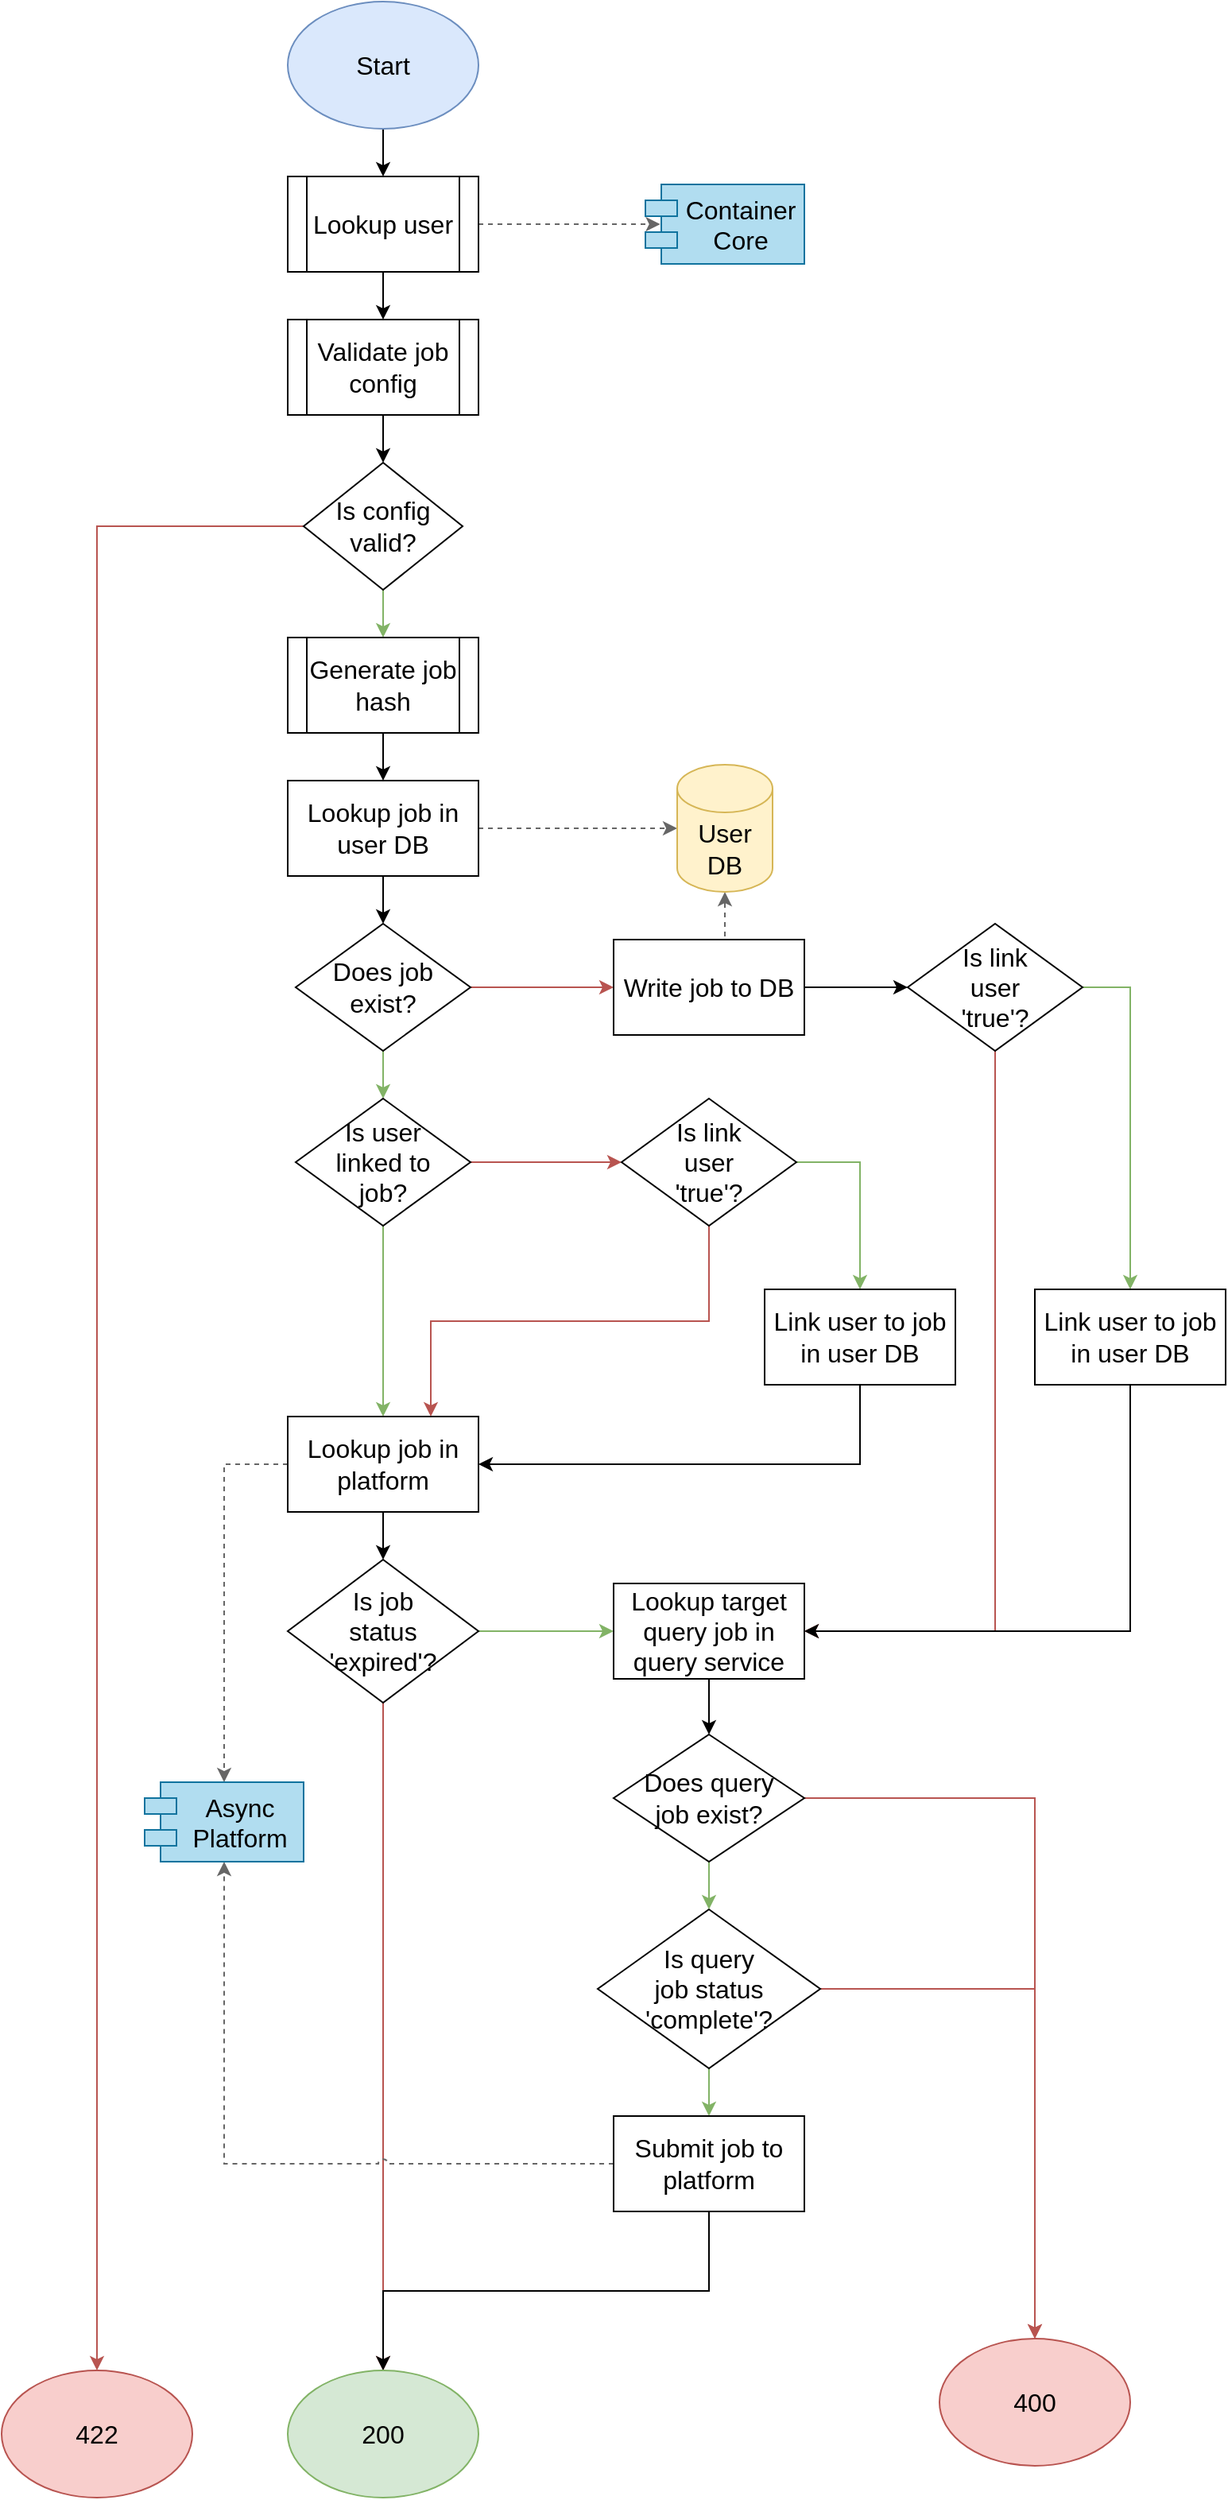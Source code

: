 <mxfile version="20.6.0" type="device"><diagram id="5RwasErXft16jv6psBf8" name="Page-1"><mxGraphModel dx="2785" dy="1489" grid="1" gridSize="10" guides="1" tooltips="1" connect="1" arrows="1" fold="1" page="1" pageScale="1" pageWidth="850" pageHeight="1100" math="0" shadow="0"><root><mxCell id="0"/><mxCell id="1" parent="0"/><mxCell id="Hy89y3pQNmt0aOGYa4yp-21" style="edgeStyle=orthogonalEdgeStyle;rounded=0;jumpStyle=arc;orthogonalLoop=1;jettySize=auto;html=1;exitX=0.5;exitY=1;exitDx=0;exitDy=0;entryX=0.5;entryY=0;entryDx=0;entryDy=0;strokeColor=#000000;fontSize=16;" edge="1" parent="1" source="Hy89y3pQNmt0aOGYa4yp-1" target="Hy89y3pQNmt0aOGYa4yp-2"><mxGeometry relative="1" as="geometry"/></mxCell><mxCell id="Hy89y3pQNmt0aOGYa4yp-1" value="Start" style="ellipse;whiteSpace=wrap;html=1;fontSize=16;fillColor=#dae8fc;strokeColor=#6c8ebf;" vertex="1" parent="1"><mxGeometry x="180" width="120" height="80" as="geometry"/></mxCell><mxCell id="Hy89y3pQNmt0aOGYa4yp-22" style="edgeStyle=orthogonalEdgeStyle;rounded=0;jumpStyle=arc;orthogonalLoop=1;jettySize=auto;html=1;exitX=0.5;exitY=1;exitDx=0;exitDy=0;entryX=0.5;entryY=0;entryDx=0;entryDy=0;strokeColor=#000000;fontSize=16;" edge="1" parent="1" source="Hy89y3pQNmt0aOGYa4yp-2" target="Hy89y3pQNmt0aOGYa4yp-3"><mxGeometry relative="1" as="geometry"/></mxCell><mxCell id="Hy89y3pQNmt0aOGYa4yp-65" style="edgeStyle=orthogonalEdgeStyle;rounded=0;jumpStyle=arc;orthogonalLoop=1;jettySize=auto;html=1;exitX=1;exitY=0.5;exitDx=0;exitDy=0;entryX=0.093;entryY=0.5;entryDx=0;entryDy=0;entryPerimeter=0;strokeColor=#666666;fontSize=16;dashed=1;" edge="1" parent="1" source="Hy89y3pQNmt0aOGYa4yp-2" target="Hy89y3pQNmt0aOGYa4yp-48"><mxGeometry relative="1" as="geometry"/></mxCell><mxCell id="Hy89y3pQNmt0aOGYa4yp-2" value="Lookup user" style="shape=process;whiteSpace=wrap;html=1;backgroundOutline=1;fontSize=16;" vertex="1" parent="1"><mxGeometry x="180" y="110" width="120" height="60" as="geometry"/></mxCell><mxCell id="Hy89y3pQNmt0aOGYa4yp-23" style="edgeStyle=orthogonalEdgeStyle;rounded=0;jumpStyle=arc;orthogonalLoop=1;jettySize=auto;html=1;exitX=0.5;exitY=1;exitDx=0;exitDy=0;entryX=0.5;entryY=0;entryDx=0;entryDy=0;strokeColor=#000000;fontSize=16;" edge="1" parent="1" source="Hy89y3pQNmt0aOGYa4yp-3" target="Hy89y3pQNmt0aOGYa4yp-4"><mxGeometry relative="1" as="geometry"/></mxCell><mxCell id="Hy89y3pQNmt0aOGYa4yp-3" value="Validate job config" style="shape=process;whiteSpace=wrap;html=1;backgroundOutline=1;fontSize=16;" vertex="1" parent="1"><mxGeometry x="180" y="200" width="120" height="60" as="geometry"/></mxCell><mxCell id="Hy89y3pQNmt0aOGYa4yp-25" style="edgeStyle=orthogonalEdgeStyle;rounded=0;jumpStyle=arc;orthogonalLoop=1;jettySize=auto;html=1;exitX=0.5;exitY=1;exitDx=0;exitDy=0;entryX=0.5;entryY=0;entryDx=0;entryDy=0;strokeColor=#82b366;fontSize=16;fillColor=#d5e8d4;" edge="1" parent="1" source="Hy89y3pQNmt0aOGYa4yp-4" target="Hy89y3pQNmt0aOGYa4yp-7"><mxGeometry relative="1" as="geometry"/></mxCell><mxCell id="Hy89y3pQNmt0aOGYa4yp-26" style="edgeStyle=orthogonalEdgeStyle;rounded=0;jumpStyle=arc;orthogonalLoop=1;jettySize=auto;html=1;exitX=0;exitY=0.5;exitDx=0;exitDy=0;entryX=0.5;entryY=0;entryDx=0;entryDy=0;strokeColor=#b85450;fontSize=16;fillColor=#f8cecc;" edge="1" parent="1" source="Hy89y3pQNmt0aOGYa4yp-4" target="Hy89y3pQNmt0aOGYa4yp-24"><mxGeometry relative="1" as="geometry"/></mxCell><mxCell id="Hy89y3pQNmt0aOGYa4yp-4" value="Is config valid?" style="rhombus;whiteSpace=wrap;html=1;fontSize=16;" vertex="1" parent="1"><mxGeometry x="190" y="290" width="100" height="80" as="geometry"/></mxCell><mxCell id="Hy89y3pQNmt0aOGYa4yp-53" style="edgeStyle=orthogonalEdgeStyle;rounded=0;jumpStyle=arc;orthogonalLoop=1;jettySize=auto;html=1;exitX=0.5;exitY=1;exitDx=0;exitDy=0;entryX=0.5;entryY=0;entryDx=0;entryDy=0;strokeColor=#000000;fontSize=16;" edge="1" parent="1" source="Hy89y3pQNmt0aOGYa4yp-5" target="Hy89y3pQNmt0aOGYa4yp-45"><mxGeometry relative="1" as="geometry"/></mxCell><mxCell id="Hy89y3pQNmt0aOGYa4yp-5" value="Lookup target query job in query service" style="rounded=0;whiteSpace=wrap;html=1;fontSize=16;" vertex="1" parent="1"><mxGeometry x="385" y="995" width="120" height="60" as="geometry"/></mxCell><mxCell id="Hy89y3pQNmt0aOGYa4yp-58" style="edgeStyle=orthogonalEdgeStyle;rounded=0;jumpStyle=arc;orthogonalLoop=1;jettySize=auto;html=1;exitX=1;exitY=0.5;exitDx=0;exitDy=0;entryX=0.5;entryY=0;entryDx=0;entryDy=0;strokeColor=#b85450;fontSize=16;fillColor=#f8cecc;" edge="1" parent="1" source="Hy89y3pQNmt0aOGYa4yp-6" target="Hy89y3pQNmt0aOGYa4yp-46"><mxGeometry relative="1" as="geometry"/></mxCell><mxCell id="Hy89y3pQNmt0aOGYa4yp-59" style="edgeStyle=orthogonalEdgeStyle;rounded=0;jumpStyle=arc;orthogonalLoop=1;jettySize=auto;html=1;exitX=0.5;exitY=1;exitDx=0;exitDy=0;entryX=0.5;entryY=0;entryDx=0;entryDy=0;strokeColor=#82b366;fontSize=16;fillColor=#d5e8d4;" edge="1" parent="1" source="Hy89y3pQNmt0aOGYa4yp-6" target="Hy89y3pQNmt0aOGYa4yp-17"><mxGeometry relative="1" as="geometry"/></mxCell><mxCell id="Hy89y3pQNmt0aOGYa4yp-6" value="Is query&lt;br&gt;job status 'complete'?" style="rhombus;whiteSpace=wrap;html=1;fontSize=16;" vertex="1" parent="1"><mxGeometry x="375" y="1200" width="140" height="100" as="geometry"/></mxCell><mxCell id="Hy89y3pQNmt0aOGYa4yp-27" style="edgeStyle=orthogonalEdgeStyle;rounded=0;jumpStyle=arc;orthogonalLoop=1;jettySize=auto;html=1;exitX=0.5;exitY=1;exitDx=0;exitDy=0;entryX=0.5;entryY=0;entryDx=0;entryDy=0;strokeColor=#000000;fontSize=16;" edge="1" parent="1" source="Hy89y3pQNmt0aOGYa4yp-7" target="Hy89y3pQNmt0aOGYa4yp-9"><mxGeometry relative="1" as="geometry"/></mxCell><mxCell id="Hy89y3pQNmt0aOGYa4yp-7" value="Generate job hash" style="shape=process;whiteSpace=wrap;html=1;backgroundOutline=1;fontSize=16;" vertex="1" parent="1"><mxGeometry x="180" y="400" width="120" height="60" as="geometry"/></mxCell><mxCell id="Hy89y3pQNmt0aOGYa4yp-28" style="edgeStyle=orthogonalEdgeStyle;rounded=0;jumpStyle=arc;orthogonalLoop=1;jettySize=auto;html=1;exitX=0.5;exitY=1;exitDx=0;exitDy=0;entryX=0.5;entryY=0;entryDx=0;entryDy=0;strokeColor=#000000;fontSize=16;" edge="1" parent="1" source="Hy89y3pQNmt0aOGYa4yp-9" target="Hy89y3pQNmt0aOGYa4yp-10"><mxGeometry relative="1" as="geometry"/></mxCell><mxCell id="Hy89y3pQNmt0aOGYa4yp-61" style="edgeStyle=orthogonalEdgeStyle;rounded=0;jumpStyle=arc;orthogonalLoop=1;jettySize=auto;html=1;exitX=1;exitY=0.5;exitDx=0;exitDy=0;entryX=0;entryY=0.5;entryDx=0;entryDy=0;entryPerimeter=0;strokeColor=#666666;fontSize=16;dashed=1;" edge="1" parent="1" source="Hy89y3pQNmt0aOGYa4yp-9" target="Hy89y3pQNmt0aOGYa4yp-49"><mxGeometry relative="1" as="geometry"/></mxCell><mxCell id="Hy89y3pQNmt0aOGYa4yp-9" value="Lookup job in user DB" style="rounded=0;whiteSpace=wrap;html=1;fontSize=16;" vertex="1" parent="1"><mxGeometry x="180" y="490" width="120" height="60" as="geometry"/></mxCell><mxCell id="Hy89y3pQNmt0aOGYa4yp-29" style="edgeStyle=orthogonalEdgeStyle;rounded=0;jumpStyle=arc;orthogonalLoop=1;jettySize=auto;html=1;exitX=0.5;exitY=1;exitDx=0;exitDy=0;entryX=0.5;entryY=0;entryDx=0;entryDy=0;strokeColor=#82b366;fontSize=16;fillColor=#d5e8d4;" edge="1" parent="1" source="Hy89y3pQNmt0aOGYa4yp-10" target="Hy89y3pQNmt0aOGYa4yp-11"><mxGeometry relative="1" as="geometry"/></mxCell><mxCell id="Hy89y3pQNmt0aOGYa4yp-30" style="edgeStyle=orthogonalEdgeStyle;rounded=0;jumpStyle=arc;orthogonalLoop=1;jettySize=auto;html=1;exitX=1;exitY=0.5;exitDx=0;exitDy=0;strokeColor=#b85450;fontSize=16;fillColor=#f8cecc;" edge="1" parent="1" source="Hy89y3pQNmt0aOGYa4yp-10" target="Hy89y3pQNmt0aOGYa4yp-20"><mxGeometry relative="1" as="geometry"/></mxCell><mxCell id="Hy89y3pQNmt0aOGYa4yp-10" value="Does job exist?" style="rhombus;whiteSpace=wrap;html=1;fontSize=16;" vertex="1" parent="1"><mxGeometry x="185" y="580" width="110" height="80" as="geometry"/></mxCell><mxCell id="Hy89y3pQNmt0aOGYa4yp-31" style="edgeStyle=orthogonalEdgeStyle;rounded=0;jumpStyle=arc;orthogonalLoop=1;jettySize=auto;html=1;exitX=1;exitY=0.5;exitDx=0;exitDy=0;entryX=0;entryY=0.5;entryDx=0;entryDy=0;strokeColor=#b85450;fontSize=16;fillColor=#f8cecc;" edge="1" parent="1" source="Hy89y3pQNmt0aOGYa4yp-11" target="Hy89y3pQNmt0aOGYa4yp-18"><mxGeometry relative="1" as="geometry"/></mxCell><mxCell id="Hy89y3pQNmt0aOGYa4yp-32" style="edgeStyle=orthogonalEdgeStyle;rounded=0;jumpStyle=arc;orthogonalLoop=1;jettySize=auto;html=1;exitX=0.5;exitY=1;exitDx=0;exitDy=0;strokeColor=#82b366;fontSize=16;fillColor=#d5e8d4;" edge="1" parent="1" source="Hy89y3pQNmt0aOGYa4yp-11" target="Hy89y3pQNmt0aOGYa4yp-14"><mxGeometry relative="1" as="geometry"/></mxCell><mxCell id="Hy89y3pQNmt0aOGYa4yp-11" value="Is user&lt;br&gt;linked to&lt;br&gt;job?" style="rhombus;whiteSpace=wrap;html=1;fontSize=16;" vertex="1" parent="1"><mxGeometry x="185" y="690" width="110" height="80" as="geometry"/></mxCell><mxCell id="Hy89y3pQNmt0aOGYa4yp-37" style="edgeStyle=orthogonalEdgeStyle;rounded=0;jumpStyle=arc;orthogonalLoop=1;jettySize=auto;html=1;exitX=0.5;exitY=1;exitDx=0;exitDy=0;entryX=0.5;entryY=0;entryDx=0;entryDy=0;strokeColor=#000000;fontSize=16;" edge="1" parent="1" source="Hy89y3pQNmt0aOGYa4yp-14" target="Hy89y3pQNmt0aOGYa4yp-15"><mxGeometry relative="1" as="geometry"/></mxCell><mxCell id="Hy89y3pQNmt0aOGYa4yp-63" style="edgeStyle=orthogonalEdgeStyle;rounded=0;jumpStyle=arc;orthogonalLoop=1;jettySize=auto;html=1;exitX=0;exitY=0.5;exitDx=0;exitDy=0;strokeColor=#666666;fontSize=16;dashed=1;" edge="1" parent="1" source="Hy89y3pQNmt0aOGYa4yp-14" target="Hy89y3pQNmt0aOGYa4yp-50"><mxGeometry relative="1" as="geometry"/></mxCell><mxCell id="Hy89y3pQNmt0aOGYa4yp-14" value="Lookup job in platform" style="rounded=0;whiteSpace=wrap;html=1;fontSize=16;" vertex="1" parent="1"><mxGeometry x="180" y="890" width="120" height="60" as="geometry"/></mxCell><mxCell id="Hy89y3pQNmt0aOGYa4yp-43" style="edgeStyle=orthogonalEdgeStyle;rounded=0;jumpStyle=arc;orthogonalLoop=1;jettySize=auto;html=1;exitX=1;exitY=0.5;exitDx=0;exitDy=0;entryX=0;entryY=0.5;entryDx=0;entryDy=0;strokeColor=#82b366;fontSize=16;fillColor=#d5e8d4;" edge="1" parent="1" source="Hy89y3pQNmt0aOGYa4yp-15" target="Hy89y3pQNmt0aOGYa4yp-5"><mxGeometry relative="1" as="geometry"/></mxCell><mxCell id="Hy89y3pQNmt0aOGYa4yp-51" style="edgeStyle=orthogonalEdgeStyle;rounded=0;jumpStyle=arc;orthogonalLoop=1;jettySize=auto;html=1;entryX=0.5;entryY=0;entryDx=0;entryDy=0;strokeColor=#b85450;fontSize=16;fillColor=#f8cecc;" edge="1" parent="1" source="Hy89y3pQNmt0aOGYa4yp-15" target="Hy89y3pQNmt0aOGYa4yp-47"><mxGeometry relative="1" as="geometry"/></mxCell><mxCell id="Hy89y3pQNmt0aOGYa4yp-15" value="Is job&lt;br&gt;status&lt;br&gt;'expired'?" style="rhombus;whiteSpace=wrap;html=1;fontSize=16;" vertex="1" parent="1"><mxGeometry x="180" y="980" width="120" height="90" as="geometry"/></mxCell><mxCell id="Hy89y3pQNmt0aOGYa4yp-60" style="edgeStyle=orthogonalEdgeStyle;rounded=0;jumpStyle=arc;orthogonalLoop=1;jettySize=auto;html=1;exitX=0.5;exitY=1;exitDx=0;exitDy=0;entryX=0.5;entryY=0;entryDx=0;entryDy=0;strokeColor=#000000;fontSize=16;" edge="1" parent="1" source="Hy89y3pQNmt0aOGYa4yp-17" target="Hy89y3pQNmt0aOGYa4yp-47"><mxGeometry relative="1" as="geometry"/></mxCell><mxCell id="Hy89y3pQNmt0aOGYa4yp-64" style="edgeStyle=orthogonalEdgeStyle;rounded=0;jumpStyle=arc;orthogonalLoop=1;jettySize=auto;html=1;exitX=0;exitY=0.5;exitDx=0;exitDy=0;strokeColor=#666666;fontSize=16;dashed=1;" edge="1" parent="1" source="Hy89y3pQNmt0aOGYa4yp-17" target="Hy89y3pQNmt0aOGYa4yp-50"><mxGeometry relative="1" as="geometry"/></mxCell><mxCell id="Hy89y3pQNmt0aOGYa4yp-17" value="Submit job to platform" style="rounded=0;whiteSpace=wrap;html=1;fontSize=16;" vertex="1" parent="1"><mxGeometry x="385" y="1330" width="120" height="60" as="geometry"/></mxCell><mxCell id="Hy89y3pQNmt0aOGYa4yp-33" style="edgeStyle=orthogonalEdgeStyle;rounded=0;jumpStyle=arc;orthogonalLoop=1;jettySize=auto;html=1;exitX=1;exitY=0.5;exitDx=0;exitDy=0;entryX=0.5;entryY=0;entryDx=0;entryDy=0;strokeColor=#82b366;fontSize=16;fillColor=#d5e8d4;" edge="1" parent="1" source="Hy89y3pQNmt0aOGYa4yp-18" target="Hy89y3pQNmt0aOGYa4yp-19"><mxGeometry relative="1" as="geometry"/></mxCell><mxCell id="Hy89y3pQNmt0aOGYa4yp-35" style="edgeStyle=orthogonalEdgeStyle;rounded=0;jumpStyle=arc;orthogonalLoop=1;jettySize=auto;html=1;exitX=0.5;exitY=1;exitDx=0;exitDy=0;entryX=0.75;entryY=0;entryDx=0;entryDy=0;strokeColor=#b85450;fontSize=16;fillColor=#f8cecc;" edge="1" parent="1" source="Hy89y3pQNmt0aOGYa4yp-18" target="Hy89y3pQNmt0aOGYa4yp-14"><mxGeometry relative="1" as="geometry"/></mxCell><mxCell id="Hy89y3pQNmt0aOGYa4yp-18" value="Is link&lt;br&gt;user&lt;br&gt;'true'?" style="rhombus;whiteSpace=wrap;html=1;fontSize=16;" vertex="1" parent="1"><mxGeometry x="390" y="690" width="110" height="80" as="geometry"/></mxCell><mxCell id="Hy89y3pQNmt0aOGYa4yp-34" style="edgeStyle=orthogonalEdgeStyle;rounded=0;jumpStyle=arc;orthogonalLoop=1;jettySize=auto;html=1;exitX=0.5;exitY=1;exitDx=0;exitDy=0;entryX=1;entryY=0.5;entryDx=0;entryDy=0;strokeColor=#000000;fontSize=16;" edge="1" parent="1" source="Hy89y3pQNmt0aOGYa4yp-19" target="Hy89y3pQNmt0aOGYa4yp-14"><mxGeometry relative="1" as="geometry"/></mxCell><mxCell id="Hy89y3pQNmt0aOGYa4yp-19" value="Link user to job in user DB" style="rounded=0;whiteSpace=wrap;html=1;fontSize=16;" vertex="1" parent="1"><mxGeometry x="480" y="810" width="120" height="60" as="geometry"/></mxCell><mxCell id="Hy89y3pQNmt0aOGYa4yp-39" style="edgeStyle=orthogonalEdgeStyle;rounded=0;jumpStyle=arc;orthogonalLoop=1;jettySize=auto;html=1;exitX=1;exitY=0.5;exitDx=0;exitDy=0;entryX=0;entryY=0.5;entryDx=0;entryDy=0;strokeColor=#000000;fontSize=16;" edge="1" parent="1" source="Hy89y3pQNmt0aOGYa4yp-20" target="Hy89y3pQNmt0aOGYa4yp-38"><mxGeometry relative="1" as="geometry"/></mxCell><mxCell id="Hy89y3pQNmt0aOGYa4yp-62" style="edgeStyle=orthogonalEdgeStyle;rounded=0;jumpStyle=arc;orthogonalLoop=1;jettySize=auto;html=1;exitX=0.5;exitY=0;exitDx=0;exitDy=0;entryX=0.5;entryY=1;entryDx=0;entryDy=0;entryPerimeter=0;strokeColor=#666666;fontSize=16;dashed=1;" edge="1" parent="1" source="Hy89y3pQNmt0aOGYa4yp-20" target="Hy89y3pQNmt0aOGYa4yp-49"><mxGeometry relative="1" as="geometry"/></mxCell><mxCell id="Hy89y3pQNmt0aOGYa4yp-20" value="Write job to DB" style="rounded=0;whiteSpace=wrap;html=1;fontSize=16;" vertex="1" parent="1"><mxGeometry x="385" y="590" width="120" height="60" as="geometry"/></mxCell><mxCell id="Hy89y3pQNmt0aOGYa4yp-24" value="422" style="ellipse;whiteSpace=wrap;html=1;fontSize=16;fillColor=#f8cecc;strokeColor=#b85450;" vertex="1" parent="1"><mxGeometry y="1490" width="120" height="80" as="geometry"/></mxCell><mxCell id="Hy89y3pQNmt0aOGYa4yp-41" style="edgeStyle=orthogonalEdgeStyle;rounded=0;jumpStyle=arc;orthogonalLoop=1;jettySize=auto;html=1;exitX=1;exitY=0.5;exitDx=0;exitDy=0;entryX=0.5;entryY=0;entryDx=0;entryDy=0;strokeColor=#82b366;fontSize=16;fillColor=#d5e8d4;" edge="1" parent="1" source="Hy89y3pQNmt0aOGYa4yp-38" target="Hy89y3pQNmt0aOGYa4yp-40"><mxGeometry relative="1" as="geometry"/></mxCell><mxCell id="Hy89y3pQNmt0aOGYa4yp-52" style="edgeStyle=orthogonalEdgeStyle;rounded=0;jumpStyle=arc;orthogonalLoop=1;jettySize=auto;html=1;strokeColor=#b85450;fontSize=16;fillColor=#f8cecc;" edge="1" parent="1" source="Hy89y3pQNmt0aOGYa4yp-38" target="Hy89y3pQNmt0aOGYa4yp-5"><mxGeometry relative="1" as="geometry"><Array as="points"><mxPoint x="625" y="1025"/></Array></mxGeometry></mxCell><mxCell id="Hy89y3pQNmt0aOGYa4yp-38" value="Is link&lt;br&gt;user&lt;br&gt;'true'?" style="rhombus;whiteSpace=wrap;html=1;fontSize=16;" vertex="1" parent="1"><mxGeometry x="570" y="580" width="110" height="80" as="geometry"/></mxCell><mxCell id="Hy89y3pQNmt0aOGYa4yp-42" style="edgeStyle=orthogonalEdgeStyle;rounded=0;jumpStyle=arc;orthogonalLoop=1;jettySize=auto;html=1;entryX=1;entryY=0.5;entryDx=0;entryDy=0;strokeColor=#000000;fontSize=16;" edge="1" parent="1" source="Hy89y3pQNmt0aOGYa4yp-40" target="Hy89y3pQNmt0aOGYa4yp-5"><mxGeometry relative="1" as="geometry"><Array as="points"><mxPoint x="710" y="1025"/></Array></mxGeometry></mxCell><mxCell id="Hy89y3pQNmt0aOGYa4yp-40" value="Link user to job in user DB" style="rounded=0;whiteSpace=wrap;html=1;fontSize=16;" vertex="1" parent="1"><mxGeometry x="650" y="810" width="120" height="60" as="geometry"/></mxCell><mxCell id="Hy89y3pQNmt0aOGYa4yp-54" style="edgeStyle=orthogonalEdgeStyle;rounded=0;jumpStyle=arc;orthogonalLoop=1;jettySize=auto;html=1;exitX=0.5;exitY=1;exitDx=0;exitDy=0;entryX=0.5;entryY=0;entryDx=0;entryDy=0;strokeColor=#82b366;fontSize=16;fillColor=#d5e8d4;" edge="1" parent="1" source="Hy89y3pQNmt0aOGYa4yp-45" target="Hy89y3pQNmt0aOGYa4yp-6"><mxGeometry relative="1" as="geometry"/></mxCell><mxCell id="Hy89y3pQNmt0aOGYa4yp-55" style="edgeStyle=orthogonalEdgeStyle;rounded=0;jumpStyle=arc;orthogonalLoop=1;jettySize=auto;html=1;exitX=1;exitY=0.5;exitDx=0;exitDy=0;entryX=0.5;entryY=0;entryDx=0;entryDy=0;strokeColor=#b85450;fontSize=16;fillColor=#f8cecc;" edge="1" parent="1" source="Hy89y3pQNmt0aOGYa4yp-45" target="Hy89y3pQNmt0aOGYa4yp-46"><mxGeometry relative="1" as="geometry"/></mxCell><mxCell id="Hy89y3pQNmt0aOGYa4yp-45" value="Does query&lt;br&gt;job exist?" style="rhombus;whiteSpace=wrap;html=1;fontSize=16;" vertex="1" parent="1"><mxGeometry x="385" y="1090" width="120" height="80" as="geometry"/></mxCell><mxCell id="Hy89y3pQNmt0aOGYa4yp-46" value="400" style="ellipse;whiteSpace=wrap;html=1;fontSize=16;fillColor=#f8cecc;strokeColor=#b85450;" vertex="1" parent="1"><mxGeometry x="590" y="1470" width="120" height="80" as="geometry"/></mxCell><mxCell id="Hy89y3pQNmt0aOGYa4yp-47" value="200" style="ellipse;whiteSpace=wrap;html=1;fontSize=16;fillColor=#d5e8d4;strokeColor=#82b366;" vertex="1" parent="1"><mxGeometry x="180" y="1490" width="120" height="80" as="geometry"/></mxCell><mxCell id="Hy89y3pQNmt0aOGYa4yp-48" value="Container&#10;Core" style="shape=module;align=left;spacingLeft=20;align=center;verticalAlign=top;fontSize=16;fillColor=#b1ddf0;strokeColor=#10739e;" vertex="1" parent="1"><mxGeometry x="405" y="115" width="100" height="50" as="geometry"/></mxCell><mxCell id="Hy89y3pQNmt0aOGYa4yp-49" value="User&lt;br&gt;DB" style="shape=cylinder3;whiteSpace=wrap;html=1;boundedLbl=1;backgroundOutline=1;size=15;fontSize=16;fillColor=#fff2cc;strokeColor=#d6b656;" vertex="1" parent="1"><mxGeometry x="425" y="480" width="60" height="80" as="geometry"/></mxCell><mxCell id="Hy89y3pQNmt0aOGYa4yp-50" value="Async&#10;Platform" style="shape=module;align=left;spacingLeft=20;align=center;verticalAlign=top;fontSize=16;fillColor=#b1ddf0;strokeColor=#10739e;" vertex="1" parent="1"><mxGeometry x="90" y="1120" width="100" height="50" as="geometry"/></mxCell></root></mxGraphModel></diagram></mxfile>